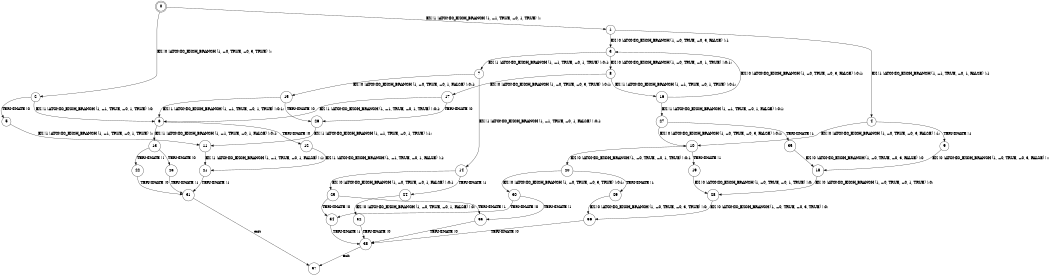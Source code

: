 digraph BCG {
size = "7, 10.5";
center = TRUE;
node [shape = circle];
0 [peripheries = 2];
0 -> 1 [label = "EX !1 !ATOMIC_EXCH_BRANCH (1, +1, TRUE, +0, 1, TRUE) !::"];
0 -> 2 [label = "EX !0 !ATOMIC_EXCH_BRANCH (1, +0, TRUE, +0, 3, TRUE) !::"];
1 -> 3 [label = "EX !0 !ATOMIC_EXCH_BRANCH (1, +0, TRUE, +0, 3, FALSE) !:1:"];
1 -> 4 [label = "EX !1 !ATOMIC_EXCH_BRANCH (1, +1, TRUE, +0, 1, FALSE) !:1:"];
2 -> 5 [label = "TERMINATE !0"];
2 -> 6 [label = "EX !1 !ATOMIC_EXCH_BRANCH (1, +1, TRUE, +0, 1, TRUE) !:0:"];
3 -> 7 [label = "EX !1 !ATOMIC_EXCH_BRANCH (1, +1, TRUE, +0, 1, TRUE) !:0:1:"];
3 -> 8 [label = "EX !0 !ATOMIC_EXCH_BRANCH (1, +0, TRUE, +0, 1, TRUE) !:0:1:"];
4 -> 9 [label = "TERMINATE !1"];
4 -> 10 [label = "EX !0 !ATOMIC_EXCH_BRANCH (1, +0, TRUE, +0, 3, FALSE) !:1:"];
5 -> 11 [label = "EX !1 !ATOMIC_EXCH_BRANCH (1, +1, TRUE, +0, 1, TRUE) !::"];
6 -> 12 [label = "TERMINATE !0"];
6 -> 13 [label = "EX !1 !ATOMIC_EXCH_BRANCH (1, +1, TRUE, +0, 1, FALSE) !:0:1:"];
7 -> 14 [label = "EX !1 !ATOMIC_EXCH_BRANCH (1, +1, TRUE, +0, 1, FALSE) !:0:1:"];
7 -> 15 [label = "EX !0 !ATOMIC_EXCH_BRANCH (1, +0, TRUE, +0, 1, FALSE) !:0:1:"];
8 -> 16 [label = "EX !1 !ATOMIC_EXCH_BRANCH (1, +1, TRUE, +0, 1, TRUE) !:0:1:"];
8 -> 17 [label = "EX !0 !ATOMIC_EXCH_BRANCH (1, +0, TRUE, +0, 3, TRUE) !:0:1:"];
9 -> 18 [label = "EX !0 !ATOMIC_EXCH_BRANCH (1, +0, TRUE, +0, 3, FALSE) !::"];
10 -> 19 [label = "TERMINATE !1"];
10 -> 20 [label = "EX !0 !ATOMIC_EXCH_BRANCH (1, +0, TRUE, +0, 1, TRUE) !:0:1:"];
11 -> 21 [label = "EX !1 !ATOMIC_EXCH_BRANCH (1, +1, TRUE, +0, 1, FALSE) !:1:"];
12 -> 21 [label = "EX !1 !ATOMIC_EXCH_BRANCH (1, +1, TRUE, +0, 1, FALSE) !:1:"];
13 -> 22 [label = "TERMINATE !1"];
13 -> 23 [label = "TERMINATE !0"];
14 -> 24 [label = "TERMINATE !1"];
14 -> 25 [label = "EX !0 !ATOMIC_EXCH_BRANCH (1, +0, TRUE, +0, 1, FALSE) !:0:1:"];
15 -> 26 [label = "TERMINATE !0"];
15 -> 6 [label = "EX !1 !ATOMIC_EXCH_BRANCH (1, +1, TRUE, +0, 1, TRUE) !:0:1:"];
16 -> 27 [label = "EX !1 !ATOMIC_EXCH_BRANCH (1, +1, TRUE, +0, 1, FALSE) !:0:1:"];
16 -> 3 [label = "EX !0 !ATOMIC_EXCH_BRANCH (1, +0, TRUE, +0, 3, FALSE) !:0:1:"];
17 -> 26 [label = "TERMINATE !0"];
17 -> 6 [label = "EX !1 !ATOMIC_EXCH_BRANCH (1, +1, TRUE, +0, 1, TRUE) !:0:1:"];
18 -> 28 [label = "EX !0 !ATOMIC_EXCH_BRANCH (1, +0, TRUE, +0, 1, TRUE) !:0:"];
19 -> 28 [label = "EX !0 !ATOMIC_EXCH_BRANCH (1, +0, TRUE, +0, 1, TRUE) !:0:"];
20 -> 29 [label = "TERMINATE !1"];
20 -> 30 [label = "EX !0 !ATOMIC_EXCH_BRANCH (1, +0, TRUE, +0, 3, TRUE) !:0:1:"];
21 -> 31 [label = "TERMINATE !1"];
22 -> 31 [label = "TERMINATE !0"];
23 -> 31 [label = "TERMINATE !1"];
24 -> 32 [label = "EX !0 !ATOMIC_EXCH_BRANCH (1, +0, TRUE, +0, 1, FALSE) !:0:"];
25 -> 33 [label = "TERMINATE !1"];
25 -> 34 [label = "TERMINATE !0"];
26 -> 11 [label = "EX !1 !ATOMIC_EXCH_BRANCH (1, +1, TRUE, +0, 1, TRUE) !:1:"];
27 -> 35 [label = "TERMINATE !1"];
27 -> 10 [label = "EX !0 !ATOMIC_EXCH_BRANCH (1, +0, TRUE, +0, 3, FALSE) !:0:1:"];
28 -> 36 [label = "EX !0 !ATOMIC_EXCH_BRANCH (1, +0, TRUE, +0, 3, TRUE) !:0:"];
29 -> 36 [label = "EX !0 !ATOMIC_EXCH_BRANCH (1, +0, TRUE, +0, 3, TRUE) !:0:"];
30 -> 33 [label = "TERMINATE !1"];
30 -> 34 [label = "TERMINATE !0"];
31 -> 37 [label = "exit"];
32 -> 38 [label = "TERMINATE !0"];
33 -> 38 [label = "TERMINATE !0"];
34 -> 38 [label = "TERMINATE !1"];
35 -> 18 [label = "EX !0 !ATOMIC_EXCH_BRANCH (1, +0, TRUE, +0, 3, FALSE) !:0:"];
36 -> 38 [label = "TERMINATE !0"];
38 -> 37 [label = "exit"];
}
